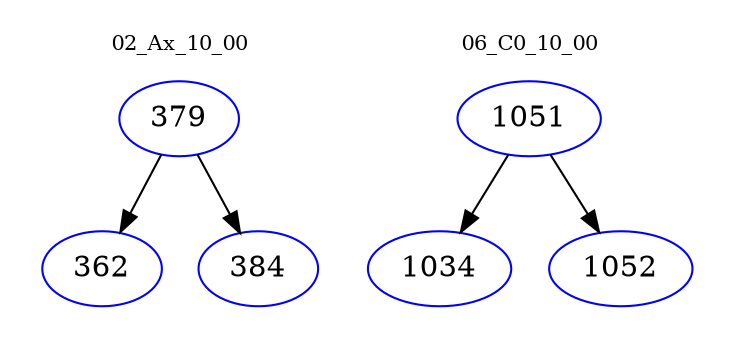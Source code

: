 digraph{
subgraph cluster_0 {
color = white
label = "02_Ax_10_00";
fontsize=10;
T0_379 [label="379", color="blue"]
T0_379 -> T0_362 [color="black"]
T0_362 [label="362", color="blue"]
T0_379 -> T0_384 [color="black"]
T0_384 [label="384", color="blue"]
}
subgraph cluster_1 {
color = white
label = "06_C0_10_00";
fontsize=10;
T1_1051 [label="1051", color="blue"]
T1_1051 -> T1_1034 [color="black"]
T1_1034 [label="1034", color="blue"]
T1_1051 -> T1_1052 [color="black"]
T1_1052 [label="1052", color="blue"]
}
}
